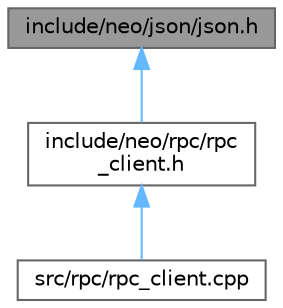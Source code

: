 digraph "include/neo/json/json.h"
{
 // LATEX_PDF_SIZE
  bgcolor="transparent";
  edge [fontname=Helvetica,fontsize=10,labelfontname=Helvetica,labelfontsize=10];
  node [fontname=Helvetica,fontsize=10,shape=box,height=0.2,width=0.4];
  Node1 [id="Node000001",label="include/neo/json/json.h",height=0.2,width=0.4,color="gray40", fillcolor="grey60", style="filled", fontcolor="black",tooltip=" "];
  Node1 -> Node2 [id="edge3_Node000001_Node000002",dir="back",color="steelblue1",style="solid",tooltip=" "];
  Node2 [id="Node000002",label="include/neo/rpc/rpc\l_client.h",height=0.2,width=0.4,color="grey40", fillcolor="white", style="filled",URL="$rpc__client_8h.html",tooltip=" "];
  Node2 -> Node3 [id="edge4_Node000002_Node000003",dir="back",color="steelblue1",style="solid",tooltip=" "];
  Node3 [id="Node000003",label="src/rpc/rpc_client.cpp",height=0.2,width=0.4,color="grey40", fillcolor="white", style="filled",URL="$rpc__client_8cpp.html",tooltip=" "];
}
